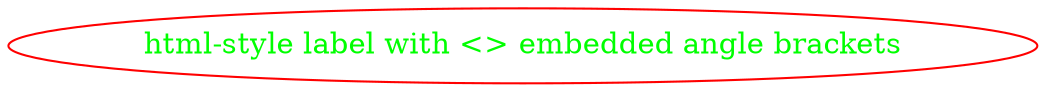 digraph graph_32
{
	node_32
	[
		color = red
		fontcolor = green
		label = <html-style label with &lt;&gt; embedded angle brackets>
	]
}
